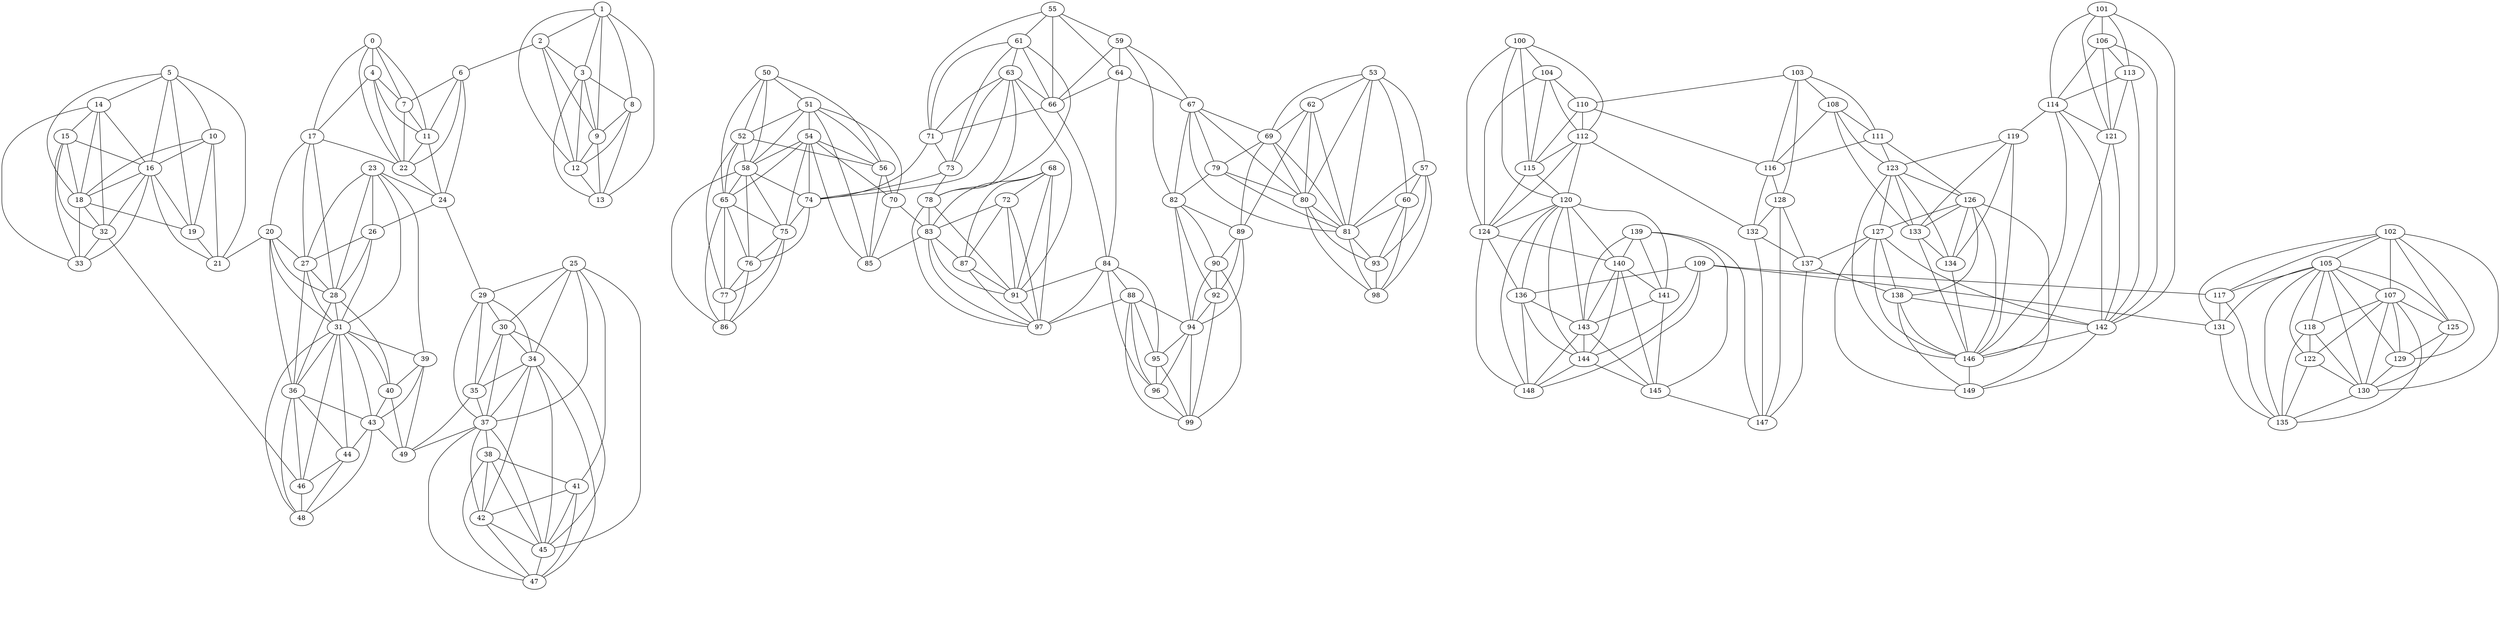 /*****
 
*****/

graph G {
  graph [splines=true overlap=false]
  node  [shape=ellipse, width=0.3, height=0.3]
  0 [label="0"];
  1 [label="1"];
  2 [label="2"];
  3 [label="3"];
  4 [label="4"];
  5 [label="5"];
  6 [label="6"];
  7 [label="7"];
  8 [label="8"];
  9 [label="9"];
  10 [label="10"];
  11 [label="11"];
  12 [label="12"];
  13 [label="13"];
  14 [label="14"];
  15 [label="15"];
  16 [label="16"];
  17 [label="17"];
  18 [label="18"];
  19 [label="19"];
  20 [label="20"];
  21 [label="21"];
  22 [label="22"];
  23 [label="23"];
  24 [label="24"];
  25 [label="25"];
  26 [label="26"];
  27 [label="27"];
  28 [label="28"];
  29 [label="29"];
  30 [label="30"];
  31 [label="31"];
  32 [label="32"];
  33 [label="33"];
  34 [label="34"];
  35 [label="35"];
  36 [label="36"];
  37 [label="37"];
  38 [label="38"];
  39 [label="39"];
  40 [label="40"];
  41 [label="41"];
  42 [label="42"];
  43 [label="43"];
  44 [label="44"];
  45 [label="45"];
  46 [label="46"];
  47 [label="47"];
  48 [label="48"];
  49 [label="49"];
  50 [label="50"];
  51 [label="51"];
  52 [label="52"];
  53 [label="53"];
  54 [label="54"];
  55 [label="55"];
  56 [label="56"];
  57 [label="57"];
  58 [label="58"];
  59 [label="59"];
  60 [label="60"];
  61 [label="61"];
  62 [label="62"];
  63 [label="63"];
  64 [label="64"];
  65 [label="65"];
  66 [label="66"];
  67 [label="67"];
  68 [label="68"];
  69 [label="69"];
  70 [label="70"];
  71 [label="71"];
  72 [label="72"];
  73 [label="73"];
  74 [label="74"];
  75 [label="75"];
  76 [label="76"];
  77 [label="77"];
  78 [label="78"];
  79 [label="79"];
  80 [label="80"];
  81 [label="81"];
  82 [label="82"];
  83 [label="83"];
  84 [label="84"];
  85 [label="85"];
  86 [label="86"];
  87 [label="87"];
  88 [label="88"];
  89 [label="89"];
  90 [label="90"];
  91 [label="91"];
  92 [label="92"];
  93 [label="93"];
  94 [label="94"];
  95 [label="95"];
  96 [label="96"];
  97 [label="97"];
  98 [label="98"];
  99 [label="99"];
  100 [label="100"];
  101 [label="101"];
  102 [label="102"];
  103 [label="103"];
  104 [label="104"];
  105 [label="105"];
  106 [label="106"];
  107 [label="107"];
  108 [label="108"];
  109 [label="109"];
  110 [label="110"];
  111 [label="111"];
  112 [label="112"];
  113 [label="113"];
  114 [label="114"];
  115 [label="115"];
  116 [label="116"];
  117 [label="117"];
  118 [label="118"];
  119 [label="119"];
  120 [label="120"];
  121 [label="121"];
  122 [label="122"];
  123 [label="123"];
  124 [label="124"];
  125 [label="125"];
  126 [label="126"];
  127 [label="127"];
  128 [label="128"];
  129 [label="129"];
  130 [label="130"];
  131 [label="131"];
  132 [label="132"];
  133 [label="133"];
  134 [label="134"];
  135 [label="135"];
  136 [label="136"];
  137 [label="137"];
  138 [label="138"];
  139 [label="139"];
  140 [label="140"];
  141 [label="141"];
  142 [label="142"];
  143 [label="143"];
  144 [label="144"];
  145 [label="145"];
  146 [label="146"];
  147 [label="147"];
  148 [label="148"];
  149 [label="149"];
  0 -- 4;
  0 -- 7;
  0 -- 11;
  0 -- 17;
  0 -- 22;
  1 -- 2;
  1 -- 3;
  1 -- 8;
  1 -- 9;
  1 -- 12;
  1 -- 13;
  2 -- 3;
  2 -- 6;
  2 -- 9;
  2 -- 12;
  3 -- 8;
  3 -- 9;
  3 -- 12;
  3 -- 13;
  4 -- 7;
  4 -- 11;
  4 -- 17;
  4 -- 22;
  5 -- 10;
  5 -- 14;
  5 -- 16;
  5 -- 18;
  5 -- 19;
  5 -- 21;
  6 -- 7;
  6 -- 11;
  6 -- 22;
  6 -- 24;
  7 -- 11;
  7 -- 22;
  8 -- 9;
  8 -- 12;
  8 -- 13;
  9 -- 12;
  9 -- 13;
  10 -- 16;
  10 -- 18;
  10 -- 19;
  10 -- 21;
  11 -- 22;
  11 -- 24;
  12 -- 13;
  14 -- 15;
  14 -- 16;
  14 -- 18;
  14 -- 32;
  14 -- 33;
  15 -- 16;
  15 -- 18;
  15 -- 32;
  15 -- 33;
  16 -- 18;
  16 -- 19;
  16 -- 21;
  16 -- 32;
  16 -- 33;
  17 -- 20;
  17 -- 22;
  17 -- 27;
  17 -- 28;
  18 -- 19;
  18 -- 32;
  18 -- 33;
  19 -- 21;
  20 -- 21;
  20 -- 27;
  20 -- 28;
  20 -- 31;
  20 -- 36;
  22 -- 24;
  23 -- 24;
  23 -- 26;
  23 -- 27;
  23 -- 28;
  23 -- 31;
  23 -- 39;
  24 -- 26;
  24 -- 29;
  25 -- 29;
  25 -- 30;
  25 -- 34;
  25 -- 37;
  25 -- 41;
  25 -- 45;
  26 -- 27;
  26 -- 28;
  26 -- 31;
  27 -- 28;
  27 -- 31;
  27 -- 36;
  28 -- 31;
  28 -- 36;
  28 -- 40;
  29 -- 30;
  29 -- 34;
  29 -- 35;
  29 -- 37;
  30 -- 34;
  30 -- 35;
  30 -- 37;
  30 -- 45;
  31 -- 36;
  31 -- 39;
  31 -- 40;
  31 -- 43;
  31 -- 44;
  31 -- 46;
  31 -- 48;
  32 -- 33;
  32 -- 46;
  34 -- 35;
  34 -- 37;
  34 -- 42;
  34 -- 45;
  34 -- 47;
  35 -- 37;
  35 -- 49;
  36 -- 43;
  36 -- 44;
  36 -- 46;
  36 -- 48;
  37 -- 38;
  37 -- 42;
  37 -- 45;
  37 -- 47;
  37 -- 49;
  38 -- 41;
  38 -- 42;
  38 -- 45;
  38 -- 47;
  39 -- 40;
  39 -- 43;
  39 -- 49;
  40 -- 43;
  40 -- 49;
  41 -- 42;
  41 -- 45;
  41 -- 47;
  42 -- 45;
  42 -- 47;
  43 -- 44;
  43 -- 48;
  43 -- 49;
  44 -- 46;
  44 -- 48;
  45 -- 47;
  46 -- 48;
  50 -- 51;
  50 -- 52;
  50 -- 56;
  50 -- 58;
  50 -- 65;
  51 -- 52;
  51 -- 54;
  51 -- 56;
  51 -- 58;
  51 -- 70;
  51 -- 85;
  52 -- 56;
  52 -- 58;
  52 -- 65;
  52 -- 77;
  53 -- 57;
  53 -- 60;
  53 -- 62;
  53 -- 69;
  53 -- 80;
  53 -- 81;
  54 -- 56;
  54 -- 58;
  54 -- 65;
  54 -- 70;
  54 -- 74;
  54 -- 75;
  54 -- 85;
  55 -- 59;
  55 -- 61;
  55 -- 64;
  55 -- 66;
  55 -- 71;
  56 -- 70;
  56 -- 85;
  57 -- 60;
  57 -- 81;
  57 -- 93;
  57 -- 98;
  58 -- 65;
  58 -- 74;
  58 -- 75;
  58 -- 76;
  58 -- 86;
  59 -- 64;
  59 -- 66;
  59 -- 67;
  59 -- 82;
  60 -- 81;
  60 -- 93;
  60 -- 98;
  61 -- 63;
  61 -- 66;
  61 -- 71;
  61 -- 73;
  61 -- 78;
  62 -- 69;
  62 -- 80;
  62 -- 81;
  62 -- 89;
  63 -- 66;
  63 -- 71;
  63 -- 73;
  63 -- 74;
  63 -- 78;
  63 -- 91;
  64 -- 66;
  64 -- 67;
  64 -- 84;
  65 -- 75;
  65 -- 76;
  65 -- 77;
  65 -- 86;
  66 -- 71;
  66 -- 84;
  67 -- 69;
  67 -- 79;
  67 -- 80;
  67 -- 81;
  67 -- 82;
  68 -- 72;
  68 -- 83;
  68 -- 87;
  68 -- 91;
  68 -- 97;
  69 -- 79;
  69 -- 80;
  69 -- 81;
  69 -- 89;
  70 -- 83;
  70 -- 85;
  71 -- 73;
  71 -- 74;
  72 -- 83;
  72 -- 87;
  72 -- 91;
  72 -- 97;
  73 -- 74;
  73 -- 78;
  74 -- 75;
  74 -- 76;
  75 -- 76;
  75 -- 77;
  75 -- 86;
  76 -- 77;
  76 -- 86;
  77 -- 86;
  78 -- 83;
  78 -- 91;
  78 -- 97;
  79 -- 80;
  79 -- 81;
  79 -- 82;
  80 -- 81;
  80 -- 93;
  80 -- 98;
  81 -- 93;
  81 -- 98;
  82 -- 89;
  82 -- 90;
  82 -- 92;
  82 -- 94;
  83 -- 85;
  83 -- 87;
  83 -- 91;
  83 -- 97;
  84 -- 88;
  84 -- 91;
  84 -- 95;
  84 -- 96;
  84 -- 97;
  87 -- 91;
  87 -- 97;
  88 -- 94;
  88 -- 95;
  88 -- 96;
  88 -- 97;
  88 -- 99;
  89 -- 90;
  89 -- 92;
  89 -- 94;
  90 -- 92;
  90 -- 94;
  90 -- 99;
  91 -- 97;
  92 -- 94;
  92 -- 99;
  93 -- 98;
  94 -- 95;
  94 -- 96;
  94 -- 99;
  95 -- 96;
  95 -- 99;
  96 -- 99;
  100 -- 104;
  100 -- 112;
  100 -- 115;
  100 -- 120;
  100 -- 124;
  101 -- 106;
  101 -- 113;
  101 -- 114;
  101 -- 121;
  101 -- 142;
  102 -- 105;
  102 -- 107;
  102 -- 117;
  102 -- 125;
  102 -- 129;
  102 -- 130;
  102 -- 131;
  103 -- 108;
  103 -- 110;
  103 -- 111;
  103 -- 116;
  103 -- 128;
  104 -- 110;
  104 -- 112;
  104 -- 115;
  104 -- 124;
  105 -- 107;
  105 -- 117;
  105 -- 118;
  105 -- 122;
  105 -- 125;
  105 -- 129;
  105 -- 130;
  105 -- 131;
  105 -- 135;
  106 -- 113;
  106 -- 114;
  106 -- 121;
  106 -- 142;
  107 -- 118;
  107 -- 122;
  107 -- 125;
  107 -- 129;
  107 -- 130;
  107 -- 135;
  108 -- 111;
  108 -- 116;
  108 -- 123;
  108 -- 133;
  109 -- 117;
  109 -- 131;
  109 -- 136;
  109 -- 144;
  109 -- 148;
  110 -- 112;
  110 -- 115;
  110 -- 116;
  111 -- 116;
  111 -- 123;
  111 -- 126;
  112 -- 115;
  112 -- 120;
  112 -- 124;
  112 -- 132;
  113 -- 114;
  113 -- 121;
  113 -- 142;
  114 -- 119;
  114 -- 121;
  114 -- 142;
  114 -- 146;
  115 -- 120;
  115 -- 124;
  116 -- 128;
  116 -- 132;
  117 -- 131;
  117 -- 135;
  118 -- 122;
  118 -- 130;
  118 -- 135;
  119 -- 123;
  119 -- 133;
  119 -- 134;
  119 -- 146;
  120 -- 124;
  120 -- 136;
  120 -- 140;
  120 -- 141;
  120 -- 143;
  120 -- 144;
  120 -- 148;
  121 -- 142;
  121 -- 146;
  122 -- 130;
  122 -- 135;
  123 -- 126;
  123 -- 127;
  123 -- 133;
  123 -- 134;
  123 -- 146;
  124 -- 136;
  124 -- 140;
  124 -- 148;
  125 -- 129;
  125 -- 130;
  126 -- 127;
  126 -- 133;
  126 -- 134;
  126 -- 138;
  126 -- 146;
  126 -- 149;
  127 -- 137;
  127 -- 138;
  127 -- 142;
  127 -- 146;
  127 -- 149;
  128 -- 132;
  128 -- 137;
  128 -- 147;
  129 -- 130;
  130 -- 135;
  131 -- 135;
  132 -- 137;
  132 -- 147;
  133 -- 134;
  133 -- 146;
  134 -- 146;
  136 -- 143;
  136 -- 144;
  136 -- 148;
  137 -- 138;
  137 -- 147;
  138 -- 142;
  138 -- 146;
  138 -- 149;
  139 -- 140;
  139 -- 141;
  139 -- 143;
  139 -- 145;
  139 -- 147;
  140 -- 141;
  140 -- 143;
  140 -- 144;
  140 -- 145;
  141 -- 143;
  141 -- 145;
  142 -- 146;
  142 -- 149;
  143 -- 144;
  143 -- 145;
  143 -- 148;
  144 -- 145;
  144 -- 148;
  145 -- 147;
  146 -- 149;
  label = "\n \n";  fontsize=24;
}

